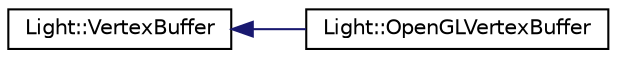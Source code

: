 digraph "Graphical Class Hierarchy"
{
 // LATEX_PDF_SIZE
  edge [fontname="Helvetica",fontsize="10",labelfontname="Helvetica",labelfontsize="10"];
  node [fontname="Helvetica",fontsize="10",shape=record];
  rankdir="LR";
  Node0 [label="Light::VertexBuffer",height=0.2,width=0.4,color="black", fillcolor="white", style="filled",URL="$classLight_1_1VertexBuffer.html",tooltip=" "];
  Node0 -> Node1 [dir="back",color="midnightblue",fontsize="10",style="solid",fontname="Helvetica"];
  Node1 [label="Light::OpenGLVertexBuffer",height=0.2,width=0.4,color="black", fillcolor="white", style="filled",URL="$classLight_1_1OpenGLVertexBuffer.html",tooltip=" "];
}
